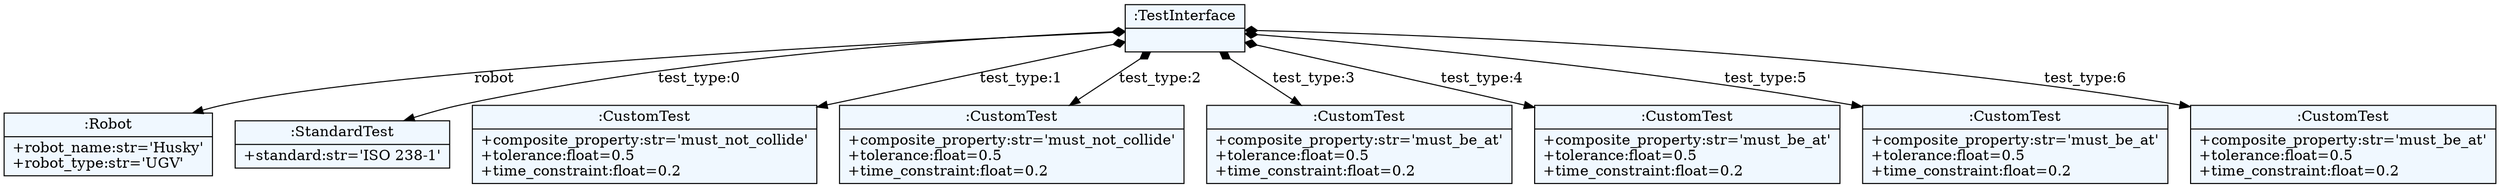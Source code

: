 
    digraph textX {
    fontname = "Bitstream Vera Sans"
    fontsize = 8
    node[
        shape=record,
        style=filled,
        fillcolor=aliceblue
    ]
    nodesep = 0.3
    edge[dir=black,arrowtail=empty]


140258432216032 -> 140258432216176 [label="robot" arrowtail=diamond dir=both]
140258432216176[label="{:Robot|+robot_name:str='Husky'\l+robot_type:str='UGV'\l}"]
140258432216032 -> 140258432216320 [label="test_type:0" arrowtail=diamond dir=both]
140258432216320[label="{:StandardTest|+standard:str='ISO 238-1'\l}"]
140258432216032 -> 140258432216416 [label="test_type:1" arrowtail=diamond dir=both]
140258432216416[label="{:CustomTest|+composite_property:str='must_not_collide'\l+tolerance:float=0.5\l+time_constraint:float=0.2\l}"]
140258432216032 -> 140258432216464 [label="test_type:2" arrowtail=diamond dir=both]
140258432216464[label="{:CustomTest|+composite_property:str='must_not_collide'\l+tolerance:float=0.5\l+time_constraint:float=0.2\l}"]
140258432216032 -> 140258432216512 [label="test_type:3" arrowtail=diamond dir=both]
140258432216512[label="{:CustomTest|+composite_property:str='must_be_at'\l+tolerance:float=0.5\l+time_constraint:float=0.2\l}"]
140258432216032 -> 140258432216560 [label="test_type:4" arrowtail=diamond dir=both]
140258432216560[label="{:CustomTest|+composite_property:str='must_be_at'\l+tolerance:float=0.5\l+time_constraint:float=0.2\l}"]
140258432216032 -> 140258432216608 [label="test_type:5" arrowtail=diamond dir=both]
140258432216608[label="{:CustomTest|+composite_property:str='must_be_at'\l+tolerance:float=0.5\l+time_constraint:float=0.2\l}"]
140258432216032 -> 140258432216656 [label="test_type:6" arrowtail=diamond dir=both]
140258432216656[label="{:CustomTest|+composite_property:str='must_be_at'\l+tolerance:float=0.5\l+time_constraint:float=0.2\l}"]
140258432216032[label="{:TestInterface|}"]

}
